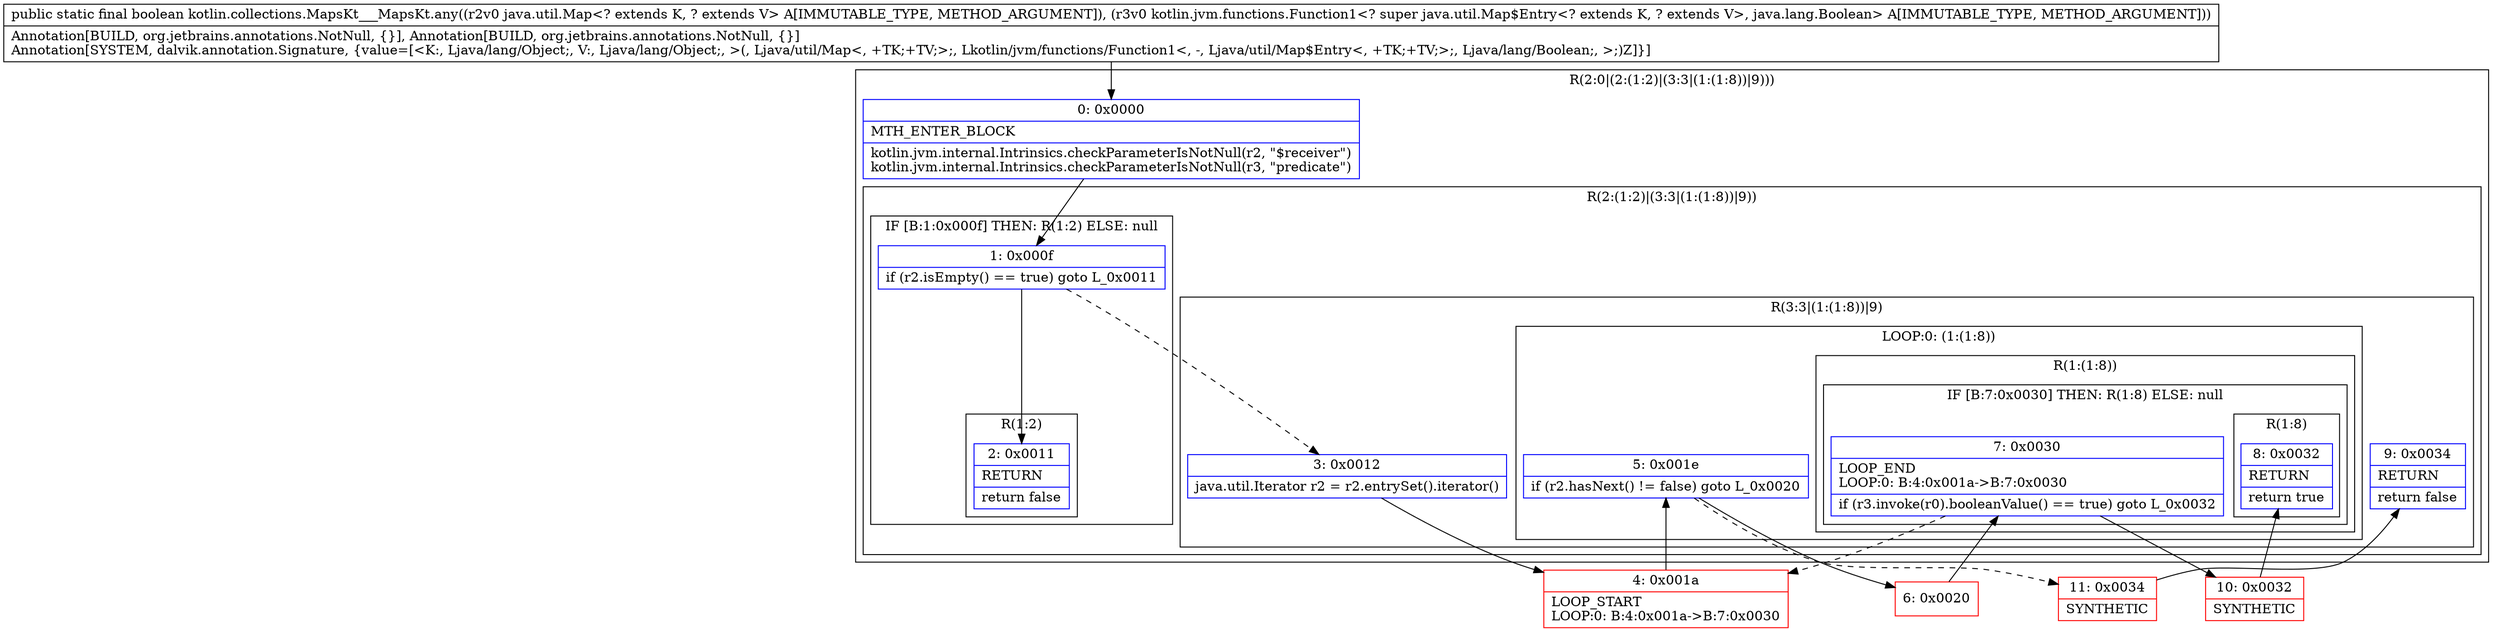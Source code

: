 digraph "CFG forkotlin.collections.MapsKt___MapsKt.any(Ljava\/util\/Map;Lkotlin\/jvm\/functions\/Function1;)Z" {
subgraph cluster_Region_193866783 {
label = "R(2:0|(2:(1:2)|(3:3|(1:(1:8))|9)))";
node [shape=record,color=blue];
Node_0 [shape=record,label="{0\:\ 0x0000|MTH_ENTER_BLOCK\l|kotlin.jvm.internal.Intrinsics.checkParameterIsNotNull(r2, \"$receiver\")\lkotlin.jvm.internal.Intrinsics.checkParameterIsNotNull(r3, \"predicate\")\l}"];
subgraph cluster_Region_522145983 {
label = "R(2:(1:2)|(3:3|(1:(1:8))|9))";
node [shape=record,color=blue];
subgraph cluster_IfRegion_251459421 {
label = "IF [B:1:0x000f] THEN: R(1:2) ELSE: null";
node [shape=record,color=blue];
Node_1 [shape=record,label="{1\:\ 0x000f|if (r2.isEmpty() == true) goto L_0x0011\l}"];
subgraph cluster_Region_1463914810 {
label = "R(1:2)";
node [shape=record,color=blue];
Node_2 [shape=record,label="{2\:\ 0x0011|RETURN\l|return false\l}"];
}
}
subgraph cluster_Region_768979225 {
label = "R(3:3|(1:(1:8))|9)";
node [shape=record,color=blue];
Node_3 [shape=record,label="{3\:\ 0x0012|java.util.Iterator r2 = r2.entrySet().iterator()\l}"];
subgraph cluster_LoopRegion_1219139252 {
label = "LOOP:0: (1:(1:8))";
node [shape=record,color=blue];
Node_5 [shape=record,label="{5\:\ 0x001e|if (r2.hasNext() != false) goto L_0x0020\l}"];
subgraph cluster_Region_562415331 {
label = "R(1:(1:8))";
node [shape=record,color=blue];
subgraph cluster_IfRegion_2056670120 {
label = "IF [B:7:0x0030] THEN: R(1:8) ELSE: null";
node [shape=record,color=blue];
Node_7 [shape=record,label="{7\:\ 0x0030|LOOP_END\lLOOP:0: B:4:0x001a\-\>B:7:0x0030\l|if (r3.invoke(r0).booleanValue() == true) goto L_0x0032\l}"];
subgraph cluster_Region_2060152986 {
label = "R(1:8)";
node [shape=record,color=blue];
Node_8 [shape=record,label="{8\:\ 0x0032|RETURN\l|return true\l}"];
}
}
}
}
Node_9 [shape=record,label="{9\:\ 0x0034|RETURN\l|return false\l}"];
}
}
}
Node_4 [shape=record,color=red,label="{4\:\ 0x001a|LOOP_START\lLOOP:0: B:4:0x001a\-\>B:7:0x0030\l}"];
Node_6 [shape=record,color=red,label="{6\:\ 0x0020}"];
Node_10 [shape=record,color=red,label="{10\:\ 0x0032|SYNTHETIC\l}"];
Node_11 [shape=record,color=red,label="{11\:\ 0x0034|SYNTHETIC\l}"];
MethodNode[shape=record,label="{public static final boolean kotlin.collections.MapsKt___MapsKt.any((r2v0 java.util.Map\<? extends K, ? extends V\> A[IMMUTABLE_TYPE, METHOD_ARGUMENT]), (r3v0 kotlin.jvm.functions.Function1\<? super java.util.Map$Entry\<? extends K, ? extends V\>, java.lang.Boolean\> A[IMMUTABLE_TYPE, METHOD_ARGUMENT]))  | Annotation[BUILD, org.jetbrains.annotations.NotNull, \{\}], Annotation[BUILD, org.jetbrains.annotations.NotNull, \{\}]\lAnnotation[SYSTEM, dalvik.annotation.Signature, \{value=[\<K:, Ljava\/lang\/Object;, V:, Ljava\/lang\/Object;, \>(, Ljava\/util\/Map\<, +TK;+TV;\>;, Lkotlin\/jvm\/functions\/Function1\<, \-, Ljava\/util\/Map$Entry\<, +TK;+TV;\>;, Ljava\/lang\/Boolean;, \>;)Z]\}]\l}"];
MethodNode -> Node_0;
Node_0 -> Node_1;
Node_1 -> Node_2;
Node_1 -> Node_3[style=dashed];
Node_3 -> Node_4;
Node_5 -> Node_6;
Node_5 -> Node_11[style=dashed];
Node_7 -> Node_4[style=dashed];
Node_7 -> Node_10;
Node_4 -> Node_5;
Node_6 -> Node_7;
Node_10 -> Node_8;
Node_11 -> Node_9;
}

